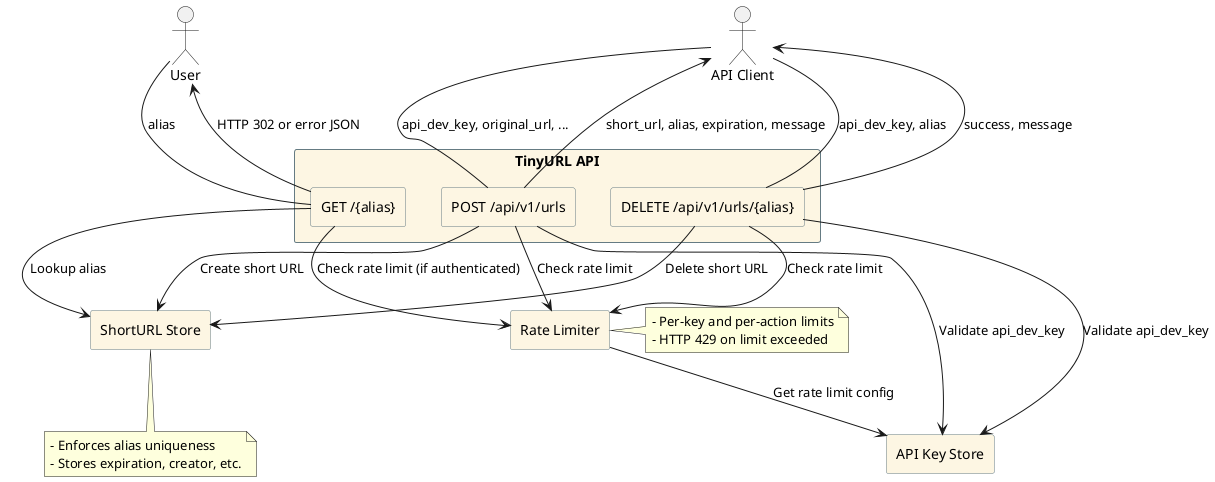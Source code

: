 @startuml
!define RECTANGLE class
skinparam rectangle {
  BackgroundColor #FDF6E3
  BorderColor #657B83
}

actor User
actor "API Client" as Client

rectangle "TinyURL API" {
  rectangle "POST /api/v1/urls" as CreateShortURL
  rectangle "DELETE /api/v1/urls/{alias}" as DeleteShortURL
  rectangle "GET /{alias}" as RedirectShortURL
}

rectangle "Rate Limiter" as RateLimiter
rectangle "ShortURL Store" as URLStore
rectangle "API Key Store" as APIKeyStore

Client -- CreateShortURL : "api_dev_key, original_url, ..."
Client -- DeleteShortURL : "api_dev_key, alias"
User -- RedirectShortURL : "alias"

CreateShortURL --> RateLimiter : "Check rate limit"
DeleteShortURL --> RateLimiter : "Check rate limit"
RedirectShortURL --> RateLimiter : "Check rate limit (if authenticated)"

CreateShortURL --> URLStore : "Create short URL"
DeleteShortURL --> URLStore : "Delete short URL"
RedirectShortURL --> URLStore : "Lookup alias"

CreateShortURL --> APIKeyStore : "Validate api_dev_key"
DeleteShortURL --> APIKeyStore : "Validate api_dev_key"

RateLimiter --> APIKeyStore : "Get rate limit config"

CreateShortURL --> Client : "short_url, alias, expiration, message"
DeleteShortURL --> Client : "success, message"
RedirectShortURL --> User : "HTTP 302 or error JSON"

note right of RateLimiter
  - Per-key and per-action limits
  - HTTP 429 on limit exceeded
end note

note bottom of URLStore
  - Enforces alias uniqueness
  - Stores expiration, creator, etc.
end note

@enduml 